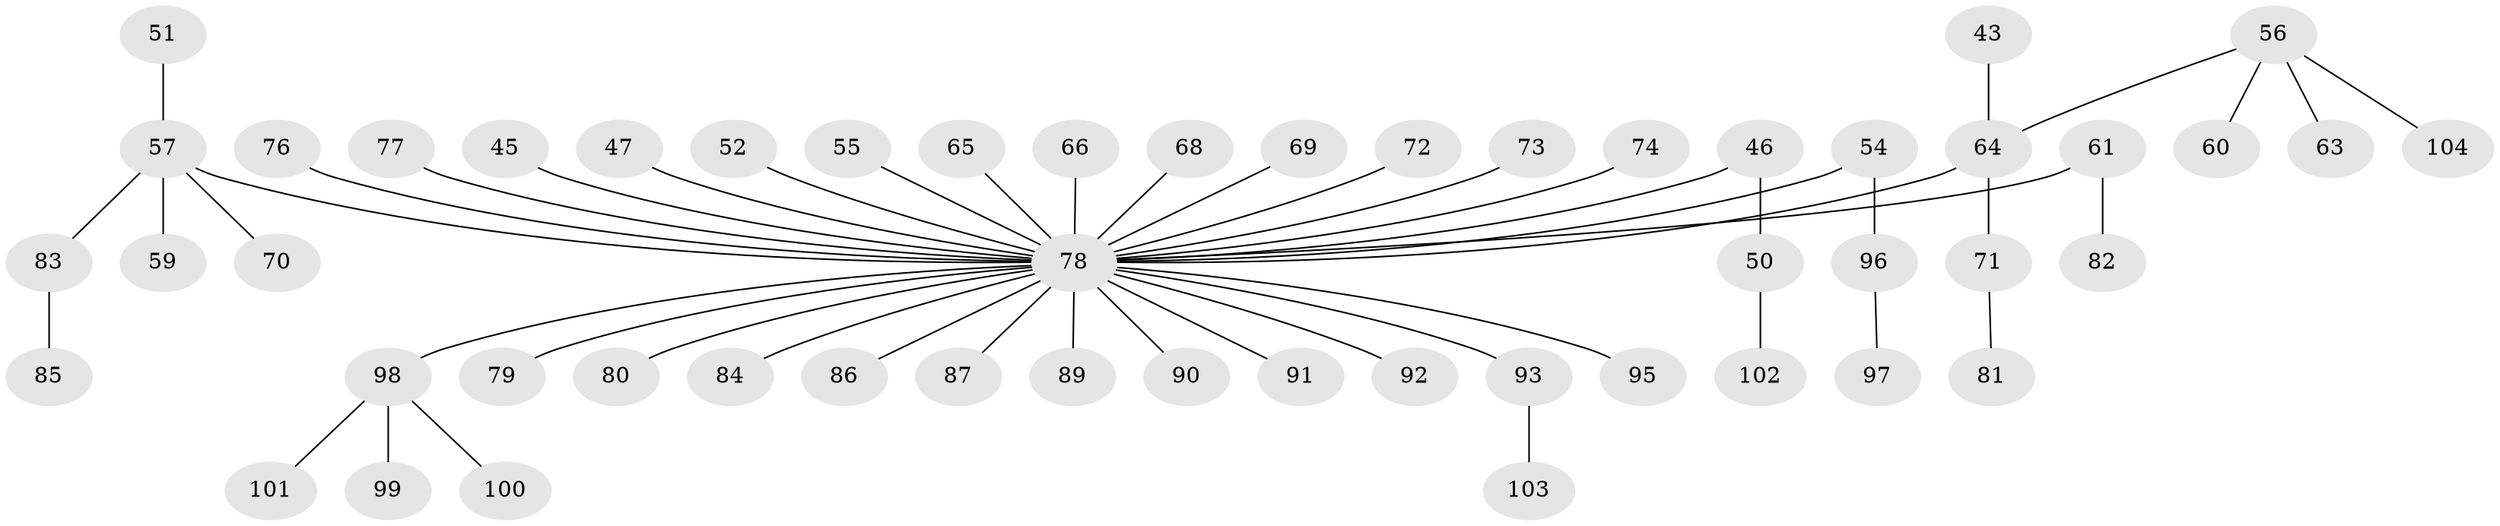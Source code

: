 // original degree distribution, {6: 0.019230769230769232, 7: 0.009615384615384616, 4: 0.10576923076923077, 5: 0.019230769230769232, 8: 0.009615384615384616, 2: 0.2692307692307692, 1: 0.5192307692307693, 3: 0.04807692307692308}
// Generated by graph-tools (version 1.1) at 2025/53/03/09/25 04:53:33]
// undirected, 52 vertices, 51 edges
graph export_dot {
graph [start="1"]
  node [color=gray90,style=filled];
  43;
  45;
  46;
  47;
  50;
  51;
  52;
  54;
  55;
  56 [super="+15"];
  57 [super="+38"];
  59;
  60;
  61;
  63;
  64 [super="+41"];
  65;
  66;
  68;
  69;
  70;
  71;
  72;
  73 [super="+39"];
  74;
  76;
  77;
  78 [super="+75+67+16+18+23+24+28+35+37+32+40+42+44+53+58"];
  79;
  80;
  81;
  82;
  83 [super="+49"];
  84;
  85;
  86;
  87;
  89;
  90;
  91 [super="+33"];
  92;
  93;
  95;
  96;
  97;
  98 [super="+34+88+94"];
  99;
  100;
  101;
  102;
  103;
  104 [super="+29"];
  43 -- 64;
  45 -- 78;
  46 -- 50;
  46 -- 78;
  47 -- 78;
  50 -- 102;
  51 -- 57;
  52 -- 78;
  54 -- 96;
  54 -- 78;
  55 -- 78;
  56 -- 63;
  56 -- 60;
  56 -- 104;
  56 -- 64;
  57 -- 59;
  57 -- 70;
  57 -- 78;
  57 -- 83;
  61 -- 82;
  61 -- 78;
  64 -- 71;
  64 -- 78;
  65 -- 78;
  66 -- 78;
  68 -- 78;
  69 -- 78;
  71 -- 81;
  72 -- 78;
  73 -- 78;
  74 -- 78;
  76 -- 78;
  77 -- 78;
  78 -- 86;
  78 -- 87;
  78 -- 80;
  78 -- 89;
  78 -- 90;
  78 -- 98;
  78 -- 92;
  78 -- 79;
  78 -- 93;
  78 -- 91;
  78 -- 95;
  78 -- 84;
  83 -- 85;
  93 -- 103;
  96 -- 97;
  98 -- 99;
  98 -- 101;
  98 -- 100;
}
